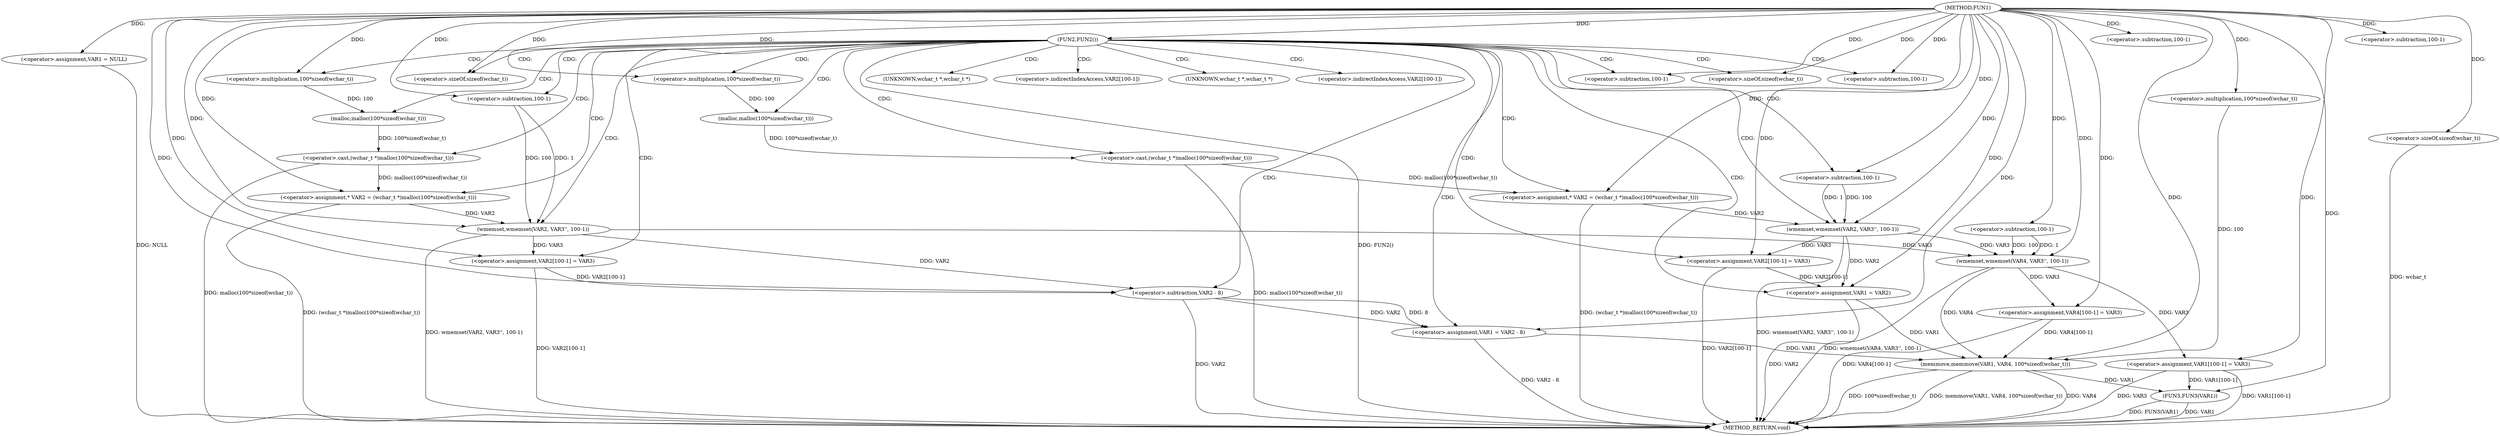 digraph FUN1 {  
"1000100" [label = "(METHOD,FUN1)" ]
"1000198" [label = "(METHOD_RETURN,void)" ]
"1000103" [label = "(<operator>.assignment,VAR1 = NULL)" ]
"1000107" [label = "(FUN2,FUN2())" ]
"1000111" [label = "(<operator>.assignment,* VAR2 = (wchar_t *)malloc(100*sizeof(wchar_t)))" ]
"1000113" [label = "(<operator>.cast,(wchar_t *)malloc(100*sizeof(wchar_t)))" ]
"1000115" [label = "(malloc,malloc(100*sizeof(wchar_t)))" ]
"1000116" [label = "(<operator>.multiplication,100*sizeof(wchar_t))" ]
"1000118" [label = "(<operator>.sizeOf,sizeof(wchar_t))" ]
"1000120" [label = "(wmemset,wmemset(VAR2, VAR3'', 100-1))" ]
"1000123" [label = "(<operator>.subtraction,100-1)" ]
"1000126" [label = "(<operator>.assignment,VAR2[100-1] = VAR3)" ]
"1000129" [label = "(<operator>.subtraction,100-1)" ]
"1000133" [label = "(<operator>.assignment,VAR1 = VAR2 - 8)" ]
"1000135" [label = "(<operator>.subtraction,VAR2 - 8)" ]
"1000142" [label = "(<operator>.assignment,* VAR2 = (wchar_t *)malloc(100*sizeof(wchar_t)))" ]
"1000144" [label = "(<operator>.cast,(wchar_t *)malloc(100*sizeof(wchar_t)))" ]
"1000146" [label = "(malloc,malloc(100*sizeof(wchar_t)))" ]
"1000147" [label = "(<operator>.multiplication,100*sizeof(wchar_t))" ]
"1000149" [label = "(<operator>.sizeOf,sizeof(wchar_t))" ]
"1000151" [label = "(wmemset,wmemset(VAR2, VAR3'', 100-1))" ]
"1000154" [label = "(<operator>.subtraction,100-1)" ]
"1000157" [label = "(<operator>.assignment,VAR2[100-1] = VAR3)" ]
"1000160" [label = "(<operator>.subtraction,100-1)" ]
"1000164" [label = "(<operator>.assignment,VAR1 = VAR2)" ]
"1000169" [label = "(wmemset,wmemset(VAR4, VAR3'', 100-1))" ]
"1000172" [label = "(<operator>.subtraction,100-1)" ]
"1000175" [label = "(<operator>.assignment,VAR4[100-1] = VAR3)" ]
"1000178" [label = "(<operator>.subtraction,100-1)" ]
"1000182" [label = "(memmove,memmove(VAR1, VAR4, 100*sizeof(wchar_t)))" ]
"1000185" [label = "(<operator>.multiplication,100*sizeof(wchar_t))" ]
"1000187" [label = "(<operator>.sizeOf,sizeof(wchar_t))" ]
"1000189" [label = "(<operator>.assignment,VAR1[100-1] = VAR3)" ]
"1000192" [label = "(<operator>.subtraction,100-1)" ]
"1000196" [label = "(FUN3,FUN3(VAR1))" ]
"1000114" [label = "(UNKNOWN,wchar_t *,wchar_t *)" ]
"1000127" [label = "(<operator>.indirectIndexAccess,VAR2[100-1])" ]
"1000145" [label = "(UNKNOWN,wchar_t *,wchar_t *)" ]
"1000158" [label = "(<operator>.indirectIndexAccess,VAR2[100-1])" ]
  "1000182" -> "1000198"  [ label = "DDG: 100*sizeof(wchar_t)"] 
  "1000103" -> "1000198"  [ label = "DDG: NULL"] 
  "1000113" -> "1000198"  [ label = "DDG: malloc(100*sizeof(wchar_t))"] 
  "1000175" -> "1000198"  [ label = "DDG: VAR4[100-1]"] 
  "1000126" -> "1000198"  [ label = "DDG: VAR2[100-1]"] 
  "1000196" -> "1000198"  [ label = "DDG: VAR1"] 
  "1000135" -> "1000198"  [ label = "DDG: VAR2"] 
  "1000182" -> "1000198"  [ label = "DDG: memmove(VAR1, VAR4, 100*sizeof(wchar_t))"] 
  "1000187" -> "1000198"  [ label = "DDG: wchar_t"] 
  "1000107" -> "1000198"  [ label = "DDG: FUN2()"] 
  "1000151" -> "1000198"  [ label = "DDG: wmemset(VAR2, VAR3'', 100-1)"] 
  "1000169" -> "1000198"  [ label = "DDG: wmemset(VAR4, VAR3'', 100-1)"] 
  "1000189" -> "1000198"  [ label = "DDG: VAR1[100-1]"] 
  "1000164" -> "1000198"  [ label = "DDG: VAR2"] 
  "1000189" -> "1000198"  [ label = "DDG: VAR3"] 
  "1000182" -> "1000198"  [ label = "DDG: VAR4"] 
  "1000142" -> "1000198"  [ label = "DDG: (wchar_t *)malloc(100*sizeof(wchar_t))"] 
  "1000157" -> "1000198"  [ label = "DDG: VAR2[100-1]"] 
  "1000133" -> "1000198"  [ label = "DDG: VAR2 - 8"] 
  "1000111" -> "1000198"  [ label = "DDG: (wchar_t *)malloc(100*sizeof(wchar_t))"] 
  "1000120" -> "1000198"  [ label = "DDG: wmemset(VAR2, VAR3'', 100-1)"] 
  "1000196" -> "1000198"  [ label = "DDG: FUN3(VAR1)"] 
  "1000144" -> "1000198"  [ label = "DDG: malloc(100*sizeof(wchar_t))"] 
  "1000100" -> "1000103"  [ label = "DDG: "] 
  "1000100" -> "1000107"  [ label = "DDG: "] 
  "1000113" -> "1000111"  [ label = "DDG: malloc(100*sizeof(wchar_t))"] 
  "1000100" -> "1000111"  [ label = "DDG: "] 
  "1000115" -> "1000113"  [ label = "DDG: 100*sizeof(wchar_t)"] 
  "1000116" -> "1000115"  [ label = "DDG: 100"] 
  "1000100" -> "1000116"  [ label = "DDG: "] 
  "1000100" -> "1000118"  [ label = "DDG: "] 
  "1000111" -> "1000120"  [ label = "DDG: VAR2"] 
  "1000100" -> "1000120"  [ label = "DDG: "] 
  "1000123" -> "1000120"  [ label = "DDG: 100"] 
  "1000123" -> "1000120"  [ label = "DDG: 1"] 
  "1000100" -> "1000123"  [ label = "DDG: "] 
  "1000120" -> "1000126"  [ label = "DDG: VAR3"] 
  "1000100" -> "1000126"  [ label = "DDG: "] 
  "1000100" -> "1000129"  [ label = "DDG: "] 
  "1000135" -> "1000133"  [ label = "DDG: VAR2"] 
  "1000135" -> "1000133"  [ label = "DDG: 8"] 
  "1000100" -> "1000133"  [ label = "DDG: "] 
  "1000120" -> "1000135"  [ label = "DDG: VAR2"] 
  "1000126" -> "1000135"  [ label = "DDG: VAR2[100-1]"] 
  "1000100" -> "1000135"  [ label = "DDG: "] 
  "1000144" -> "1000142"  [ label = "DDG: malloc(100*sizeof(wchar_t))"] 
  "1000100" -> "1000142"  [ label = "DDG: "] 
  "1000146" -> "1000144"  [ label = "DDG: 100*sizeof(wchar_t)"] 
  "1000147" -> "1000146"  [ label = "DDG: 100"] 
  "1000100" -> "1000147"  [ label = "DDG: "] 
  "1000100" -> "1000149"  [ label = "DDG: "] 
  "1000142" -> "1000151"  [ label = "DDG: VAR2"] 
  "1000100" -> "1000151"  [ label = "DDG: "] 
  "1000154" -> "1000151"  [ label = "DDG: 100"] 
  "1000154" -> "1000151"  [ label = "DDG: 1"] 
  "1000100" -> "1000154"  [ label = "DDG: "] 
  "1000151" -> "1000157"  [ label = "DDG: VAR3"] 
  "1000100" -> "1000157"  [ label = "DDG: "] 
  "1000100" -> "1000160"  [ label = "DDG: "] 
  "1000151" -> "1000164"  [ label = "DDG: VAR2"] 
  "1000157" -> "1000164"  [ label = "DDG: VAR2[100-1]"] 
  "1000100" -> "1000164"  [ label = "DDG: "] 
  "1000100" -> "1000169"  [ label = "DDG: "] 
  "1000120" -> "1000169"  [ label = "DDG: VAR3"] 
  "1000151" -> "1000169"  [ label = "DDG: VAR3"] 
  "1000172" -> "1000169"  [ label = "DDG: 100"] 
  "1000172" -> "1000169"  [ label = "DDG: 1"] 
  "1000100" -> "1000172"  [ label = "DDG: "] 
  "1000169" -> "1000175"  [ label = "DDG: VAR3"] 
  "1000100" -> "1000175"  [ label = "DDG: "] 
  "1000100" -> "1000178"  [ label = "DDG: "] 
  "1000133" -> "1000182"  [ label = "DDG: VAR1"] 
  "1000164" -> "1000182"  [ label = "DDG: VAR1"] 
  "1000100" -> "1000182"  [ label = "DDG: "] 
  "1000175" -> "1000182"  [ label = "DDG: VAR4[100-1]"] 
  "1000169" -> "1000182"  [ label = "DDG: VAR4"] 
  "1000185" -> "1000182"  [ label = "DDG: 100"] 
  "1000100" -> "1000185"  [ label = "DDG: "] 
  "1000100" -> "1000187"  [ label = "DDG: "] 
  "1000100" -> "1000189"  [ label = "DDG: "] 
  "1000169" -> "1000189"  [ label = "DDG: VAR3"] 
  "1000100" -> "1000192"  [ label = "DDG: "] 
  "1000189" -> "1000196"  [ label = "DDG: VAR1[100-1]"] 
  "1000182" -> "1000196"  [ label = "DDG: VAR1"] 
  "1000100" -> "1000196"  [ label = "DDG: "] 
  "1000107" -> "1000164"  [ label = "CDG: "] 
  "1000107" -> "1000127"  [ label = "CDG: "] 
  "1000107" -> "1000142"  [ label = "CDG: "] 
  "1000107" -> "1000135"  [ label = "CDG: "] 
  "1000107" -> "1000114"  [ label = "CDG: "] 
  "1000107" -> "1000133"  [ label = "CDG: "] 
  "1000107" -> "1000118"  [ label = "CDG: "] 
  "1000107" -> "1000144"  [ label = "CDG: "] 
  "1000107" -> "1000157"  [ label = "CDG: "] 
  "1000107" -> "1000149"  [ label = "CDG: "] 
  "1000107" -> "1000116"  [ label = "CDG: "] 
  "1000107" -> "1000120"  [ label = "CDG: "] 
  "1000107" -> "1000113"  [ label = "CDG: "] 
  "1000107" -> "1000111"  [ label = "CDG: "] 
  "1000107" -> "1000158"  [ label = "CDG: "] 
  "1000107" -> "1000126"  [ label = "CDG: "] 
  "1000107" -> "1000129"  [ label = "CDG: "] 
  "1000107" -> "1000123"  [ label = "CDG: "] 
  "1000107" -> "1000154"  [ label = "CDG: "] 
  "1000107" -> "1000147"  [ label = "CDG: "] 
  "1000107" -> "1000151"  [ label = "CDG: "] 
  "1000107" -> "1000145"  [ label = "CDG: "] 
  "1000107" -> "1000160"  [ label = "CDG: "] 
  "1000107" -> "1000115"  [ label = "CDG: "] 
  "1000107" -> "1000146"  [ label = "CDG: "] 
}
